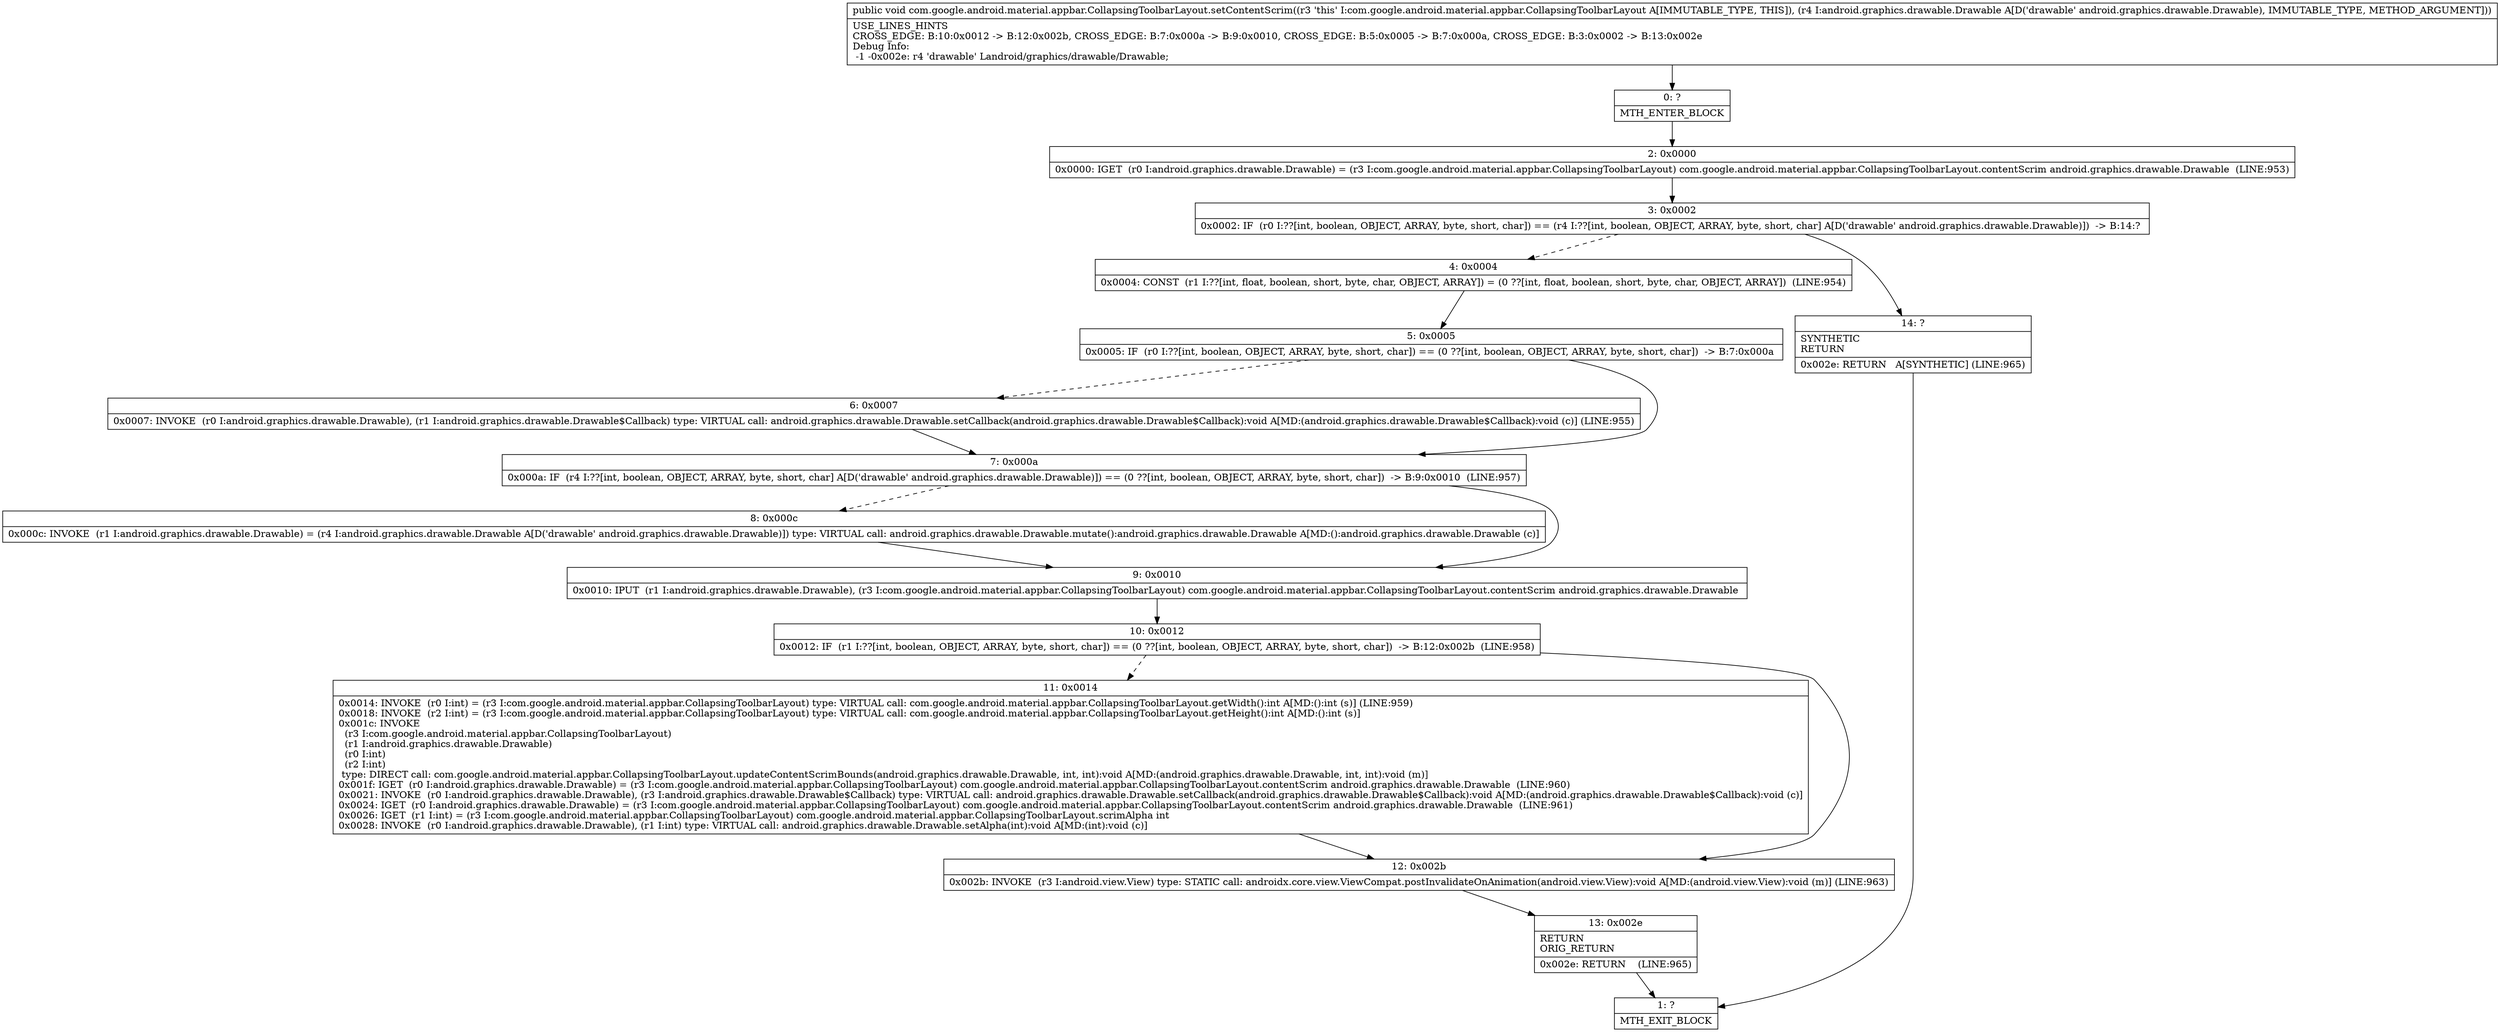digraph "CFG forcom.google.android.material.appbar.CollapsingToolbarLayout.setContentScrim(Landroid\/graphics\/drawable\/Drawable;)V" {
Node_0 [shape=record,label="{0\:\ ?|MTH_ENTER_BLOCK\l}"];
Node_2 [shape=record,label="{2\:\ 0x0000|0x0000: IGET  (r0 I:android.graphics.drawable.Drawable) = (r3 I:com.google.android.material.appbar.CollapsingToolbarLayout) com.google.android.material.appbar.CollapsingToolbarLayout.contentScrim android.graphics.drawable.Drawable  (LINE:953)\l}"];
Node_3 [shape=record,label="{3\:\ 0x0002|0x0002: IF  (r0 I:??[int, boolean, OBJECT, ARRAY, byte, short, char]) == (r4 I:??[int, boolean, OBJECT, ARRAY, byte, short, char] A[D('drawable' android.graphics.drawable.Drawable)])  \-\> B:14:? \l}"];
Node_4 [shape=record,label="{4\:\ 0x0004|0x0004: CONST  (r1 I:??[int, float, boolean, short, byte, char, OBJECT, ARRAY]) = (0 ??[int, float, boolean, short, byte, char, OBJECT, ARRAY])  (LINE:954)\l}"];
Node_5 [shape=record,label="{5\:\ 0x0005|0x0005: IF  (r0 I:??[int, boolean, OBJECT, ARRAY, byte, short, char]) == (0 ??[int, boolean, OBJECT, ARRAY, byte, short, char])  \-\> B:7:0x000a \l}"];
Node_6 [shape=record,label="{6\:\ 0x0007|0x0007: INVOKE  (r0 I:android.graphics.drawable.Drawable), (r1 I:android.graphics.drawable.Drawable$Callback) type: VIRTUAL call: android.graphics.drawable.Drawable.setCallback(android.graphics.drawable.Drawable$Callback):void A[MD:(android.graphics.drawable.Drawable$Callback):void (c)] (LINE:955)\l}"];
Node_7 [shape=record,label="{7\:\ 0x000a|0x000a: IF  (r4 I:??[int, boolean, OBJECT, ARRAY, byte, short, char] A[D('drawable' android.graphics.drawable.Drawable)]) == (0 ??[int, boolean, OBJECT, ARRAY, byte, short, char])  \-\> B:9:0x0010  (LINE:957)\l}"];
Node_8 [shape=record,label="{8\:\ 0x000c|0x000c: INVOKE  (r1 I:android.graphics.drawable.Drawable) = (r4 I:android.graphics.drawable.Drawable A[D('drawable' android.graphics.drawable.Drawable)]) type: VIRTUAL call: android.graphics.drawable.Drawable.mutate():android.graphics.drawable.Drawable A[MD:():android.graphics.drawable.Drawable (c)]\l}"];
Node_9 [shape=record,label="{9\:\ 0x0010|0x0010: IPUT  (r1 I:android.graphics.drawable.Drawable), (r3 I:com.google.android.material.appbar.CollapsingToolbarLayout) com.google.android.material.appbar.CollapsingToolbarLayout.contentScrim android.graphics.drawable.Drawable \l}"];
Node_10 [shape=record,label="{10\:\ 0x0012|0x0012: IF  (r1 I:??[int, boolean, OBJECT, ARRAY, byte, short, char]) == (0 ??[int, boolean, OBJECT, ARRAY, byte, short, char])  \-\> B:12:0x002b  (LINE:958)\l}"];
Node_11 [shape=record,label="{11\:\ 0x0014|0x0014: INVOKE  (r0 I:int) = (r3 I:com.google.android.material.appbar.CollapsingToolbarLayout) type: VIRTUAL call: com.google.android.material.appbar.CollapsingToolbarLayout.getWidth():int A[MD:():int (s)] (LINE:959)\l0x0018: INVOKE  (r2 I:int) = (r3 I:com.google.android.material.appbar.CollapsingToolbarLayout) type: VIRTUAL call: com.google.android.material.appbar.CollapsingToolbarLayout.getHeight():int A[MD:():int (s)]\l0x001c: INVOKE  \l  (r3 I:com.google.android.material.appbar.CollapsingToolbarLayout)\l  (r1 I:android.graphics.drawable.Drawable)\l  (r0 I:int)\l  (r2 I:int)\l type: DIRECT call: com.google.android.material.appbar.CollapsingToolbarLayout.updateContentScrimBounds(android.graphics.drawable.Drawable, int, int):void A[MD:(android.graphics.drawable.Drawable, int, int):void (m)]\l0x001f: IGET  (r0 I:android.graphics.drawable.Drawable) = (r3 I:com.google.android.material.appbar.CollapsingToolbarLayout) com.google.android.material.appbar.CollapsingToolbarLayout.contentScrim android.graphics.drawable.Drawable  (LINE:960)\l0x0021: INVOKE  (r0 I:android.graphics.drawable.Drawable), (r3 I:android.graphics.drawable.Drawable$Callback) type: VIRTUAL call: android.graphics.drawable.Drawable.setCallback(android.graphics.drawable.Drawable$Callback):void A[MD:(android.graphics.drawable.Drawable$Callback):void (c)]\l0x0024: IGET  (r0 I:android.graphics.drawable.Drawable) = (r3 I:com.google.android.material.appbar.CollapsingToolbarLayout) com.google.android.material.appbar.CollapsingToolbarLayout.contentScrim android.graphics.drawable.Drawable  (LINE:961)\l0x0026: IGET  (r1 I:int) = (r3 I:com.google.android.material.appbar.CollapsingToolbarLayout) com.google.android.material.appbar.CollapsingToolbarLayout.scrimAlpha int \l0x0028: INVOKE  (r0 I:android.graphics.drawable.Drawable), (r1 I:int) type: VIRTUAL call: android.graphics.drawable.Drawable.setAlpha(int):void A[MD:(int):void (c)]\l}"];
Node_12 [shape=record,label="{12\:\ 0x002b|0x002b: INVOKE  (r3 I:android.view.View) type: STATIC call: androidx.core.view.ViewCompat.postInvalidateOnAnimation(android.view.View):void A[MD:(android.view.View):void (m)] (LINE:963)\l}"];
Node_13 [shape=record,label="{13\:\ 0x002e|RETURN\lORIG_RETURN\l|0x002e: RETURN    (LINE:965)\l}"];
Node_1 [shape=record,label="{1\:\ ?|MTH_EXIT_BLOCK\l}"];
Node_14 [shape=record,label="{14\:\ ?|SYNTHETIC\lRETURN\l|0x002e: RETURN   A[SYNTHETIC] (LINE:965)\l}"];
MethodNode[shape=record,label="{public void com.google.android.material.appbar.CollapsingToolbarLayout.setContentScrim((r3 'this' I:com.google.android.material.appbar.CollapsingToolbarLayout A[IMMUTABLE_TYPE, THIS]), (r4 I:android.graphics.drawable.Drawable A[D('drawable' android.graphics.drawable.Drawable), IMMUTABLE_TYPE, METHOD_ARGUMENT]))  | USE_LINES_HINTS\lCROSS_EDGE: B:10:0x0012 \-\> B:12:0x002b, CROSS_EDGE: B:7:0x000a \-\> B:9:0x0010, CROSS_EDGE: B:5:0x0005 \-\> B:7:0x000a, CROSS_EDGE: B:3:0x0002 \-\> B:13:0x002e\lDebug Info:\l  \-1 \-0x002e: r4 'drawable' Landroid\/graphics\/drawable\/Drawable;\l}"];
MethodNode -> Node_0;Node_0 -> Node_2;
Node_2 -> Node_3;
Node_3 -> Node_4[style=dashed];
Node_3 -> Node_14;
Node_4 -> Node_5;
Node_5 -> Node_6[style=dashed];
Node_5 -> Node_7;
Node_6 -> Node_7;
Node_7 -> Node_8[style=dashed];
Node_7 -> Node_9;
Node_8 -> Node_9;
Node_9 -> Node_10;
Node_10 -> Node_11[style=dashed];
Node_10 -> Node_12;
Node_11 -> Node_12;
Node_12 -> Node_13;
Node_13 -> Node_1;
Node_14 -> Node_1;
}

